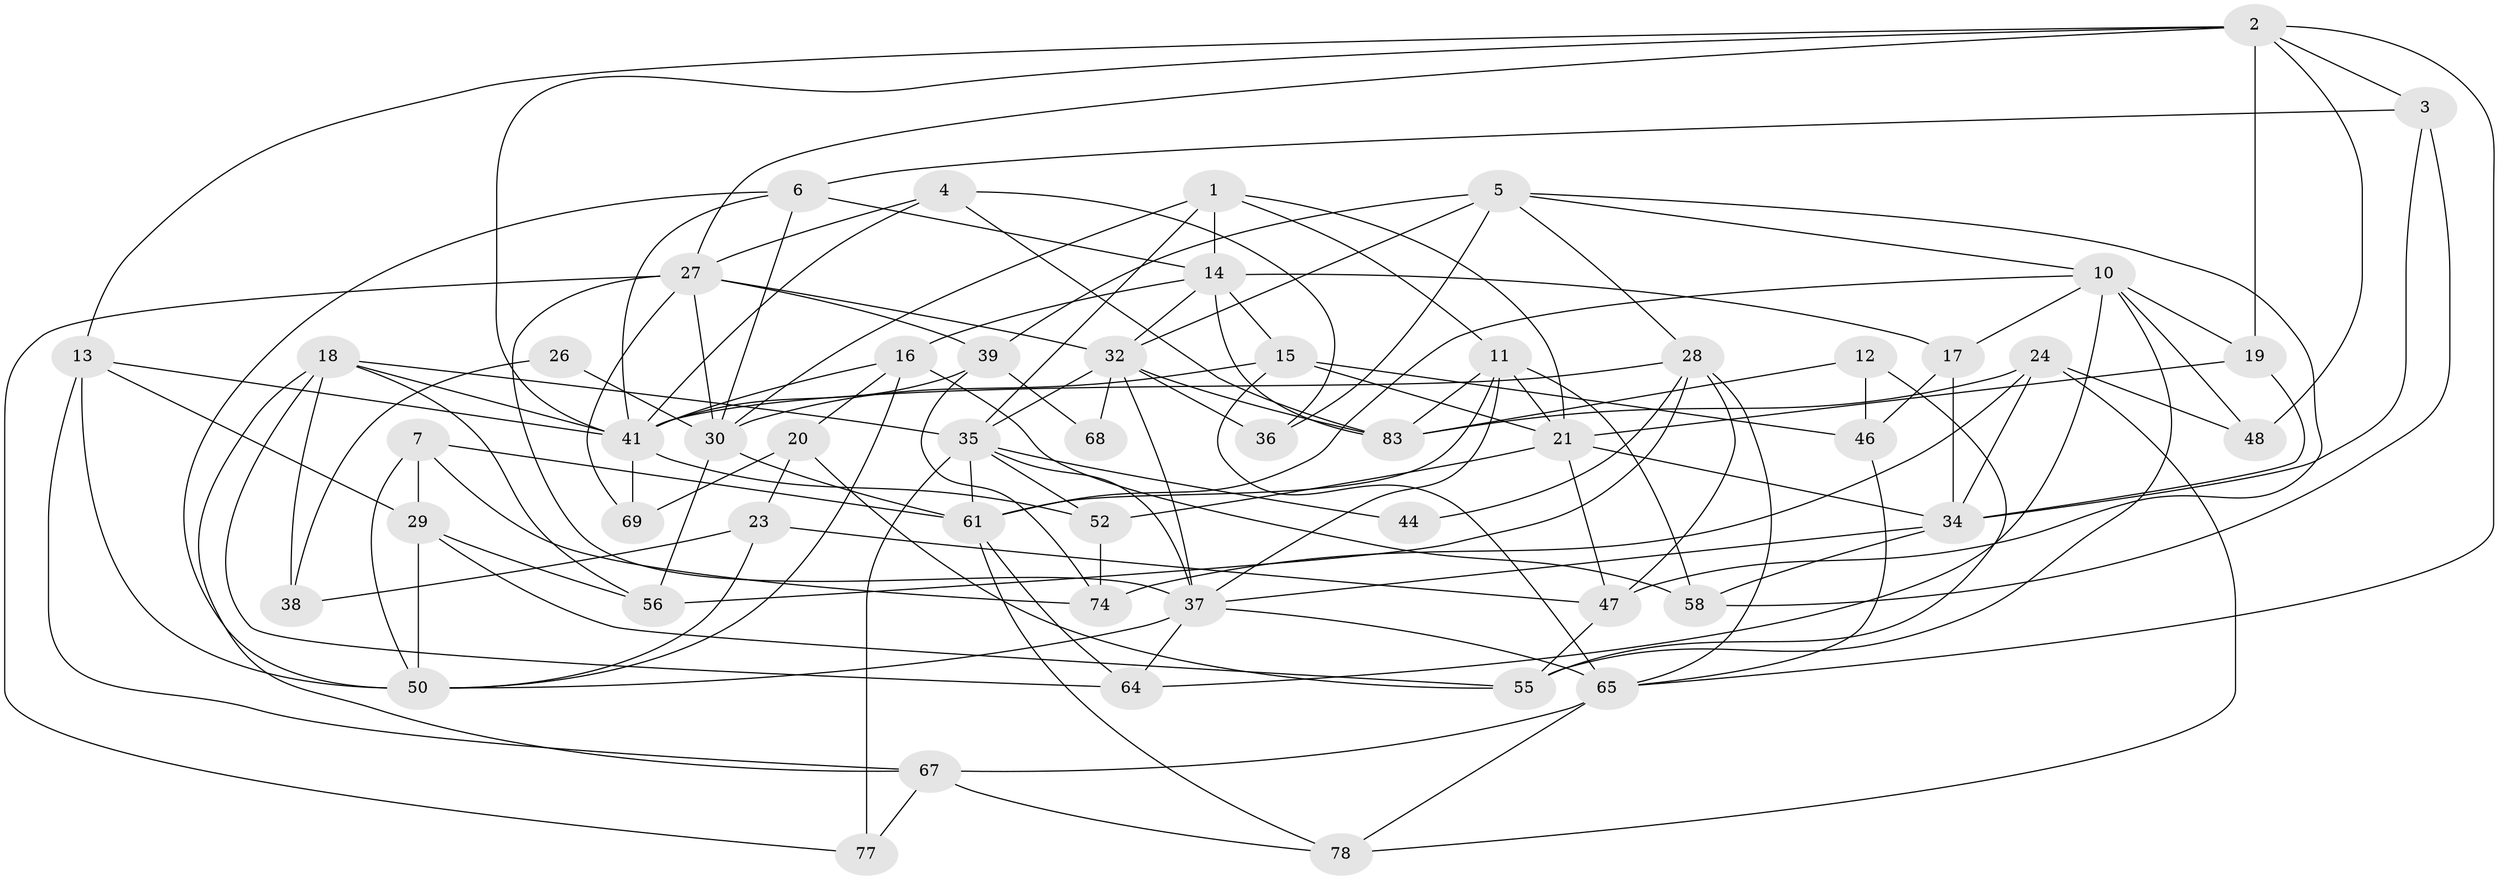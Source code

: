 // Generated by graph-tools (version 1.1) at 2025/24/03/03/25 07:24:03]
// undirected, 53 vertices, 135 edges
graph export_dot {
graph [start="1"]
  node [color=gray90,style=filled];
  1 [super="+70"];
  2 [super="+8"];
  3 [super="+45"];
  4 [super="+51"];
  5 [super="+9"];
  6 [super="+57"];
  7 [super="+22"];
  10 [super="+59"];
  11;
  12 [super="+49"];
  13 [super="+63"];
  14 [super="+60"];
  15 [super="+31"];
  16 [super="+54"];
  17;
  18 [super="+84"];
  19 [super="+73"];
  20 [super="+33"];
  21 [super="+25"];
  23 [super="+62"];
  24 [super="+80"];
  26;
  27 [super="+85"];
  28 [super="+66"];
  29;
  30 [super="+71"];
  32 [super="+40"];
  34 [super="+43"];
  35 [super="+82"];
  36;
  37 [super="+79"];
  38;
  39;
  41 [super="+42"];
  44;
  46 [super="+53"];
  47;
  48;
  50 [super="+72"];
  52;
  55;
  56;
  58;
  61;
  64 [super="+81"];
  65 [super="+76"];
  67 [super="+75"];
  68;
  69;
  74;
  77;
  78;
  83 [super="+86"];
  1 -- 35;
  1 -- 21;
  1 -- 30;
  1 -- 11;
  1 -- 14;
  2 -- 48;
  2 -- 41;
  2 -- 65;
  2 -- 27;
  2 -- 13;
  2 -- 19;
  2 -- 3;
  3 -- 34;
  3 -- 58;
  3 -- 6;
  4 -- 83;
  4 -- 41;
  4 -- 27;
  4 -- 36;
  5 -- 28;
  5 -- 10;
  5 -- 36;
  5 -- 39;
  5 -- 47;
  5 -- 32;
  6 -- 30;
  6 -- 50;
  6 -- 41;
  6 -- 14;
  7 -- 29;
  7 -- 74;
  7 -- 50;
  7 -- 61;
  10 -- 61;
  10 -- 48;
  10 -- 17;
  10 -- 19;
  10 -- 55;
  10 -- 64;
  11 -- 37;
  11 -- 21;
  11 -- 58;
  11 -- 61;
  11 -- 83;
  12 -- 46;
  12 -- 83;
  12 -- 55;
  13 -- 67;
  13 -- 50;
  13 -- 41;
  13 -- 29;
  14 -- 17;
  14 -- 15;
  14 -- 16;
  14 -- 32;
  14 -- 83;
  15 -- 30;
  15 -- 46;
  15 -- 65;
  15 -- 21;
  16 -- 50;
  16 -- 41;
  16 -- 58;
  16 -- 20;
  17 -- 34;
  17 -- 46;
  18 -- 41;
  18 -- 64;
  18 -- 35;
  18 -- 67;
  18 -- 38;
  18 -- 56;
  19 -- 34;
  19 -- 21;
  20 -- 23;
  20 -- 69;
  20 -- 55;
  21 -- 47;
  21 -- 34;
  21 -- 52;
  23 -- 38 [weight=2];
  23 -- 47;
  23 -- 50;
  24 -- 78;
  24 -- 74;
  24 -- 48;
  24 -- 34;
  24 -- 83;
  26 -- 38;
  26 -- 30;
  27 -- 32 [weight=2];
  27 -- 69;
  27 -- 77;
  27 -- 37;
  27 -- 39;
  27 -- 30 [weight=2];
  28 -- 41;
  28 -- 65;
  28 -- 56;
  28 -- 44;
  28 -- 47;
  29 -- 50;
  29 -- 55;
  29 -- 56;
  30 -- 61;
  30 -- 56;
  32 -- 36;
  32 -- 68;
  32 -- 83;
  32 -- 35;
  32 -- 37;
  34 -- 37;
  34 -- 58;
  35 -- 61;
  35 -- 52;
  35 -- 77;
  35 -- 44;
  35 -- 37;
  37 -- 50;
  37 -- 64;
  37 -- 65;
  39 -- 74;
  39 -- 41;
  39 -- 68;
  41 -- 69;
  41 -- 52;
  46 -- 65;
  47 -- 55;
  52 -- 74;
  61 -- 64;
  61 -- 78;
  65 -- 67;
  65 -- 78;
  67 -- 78;
  67 -- 77;
}
